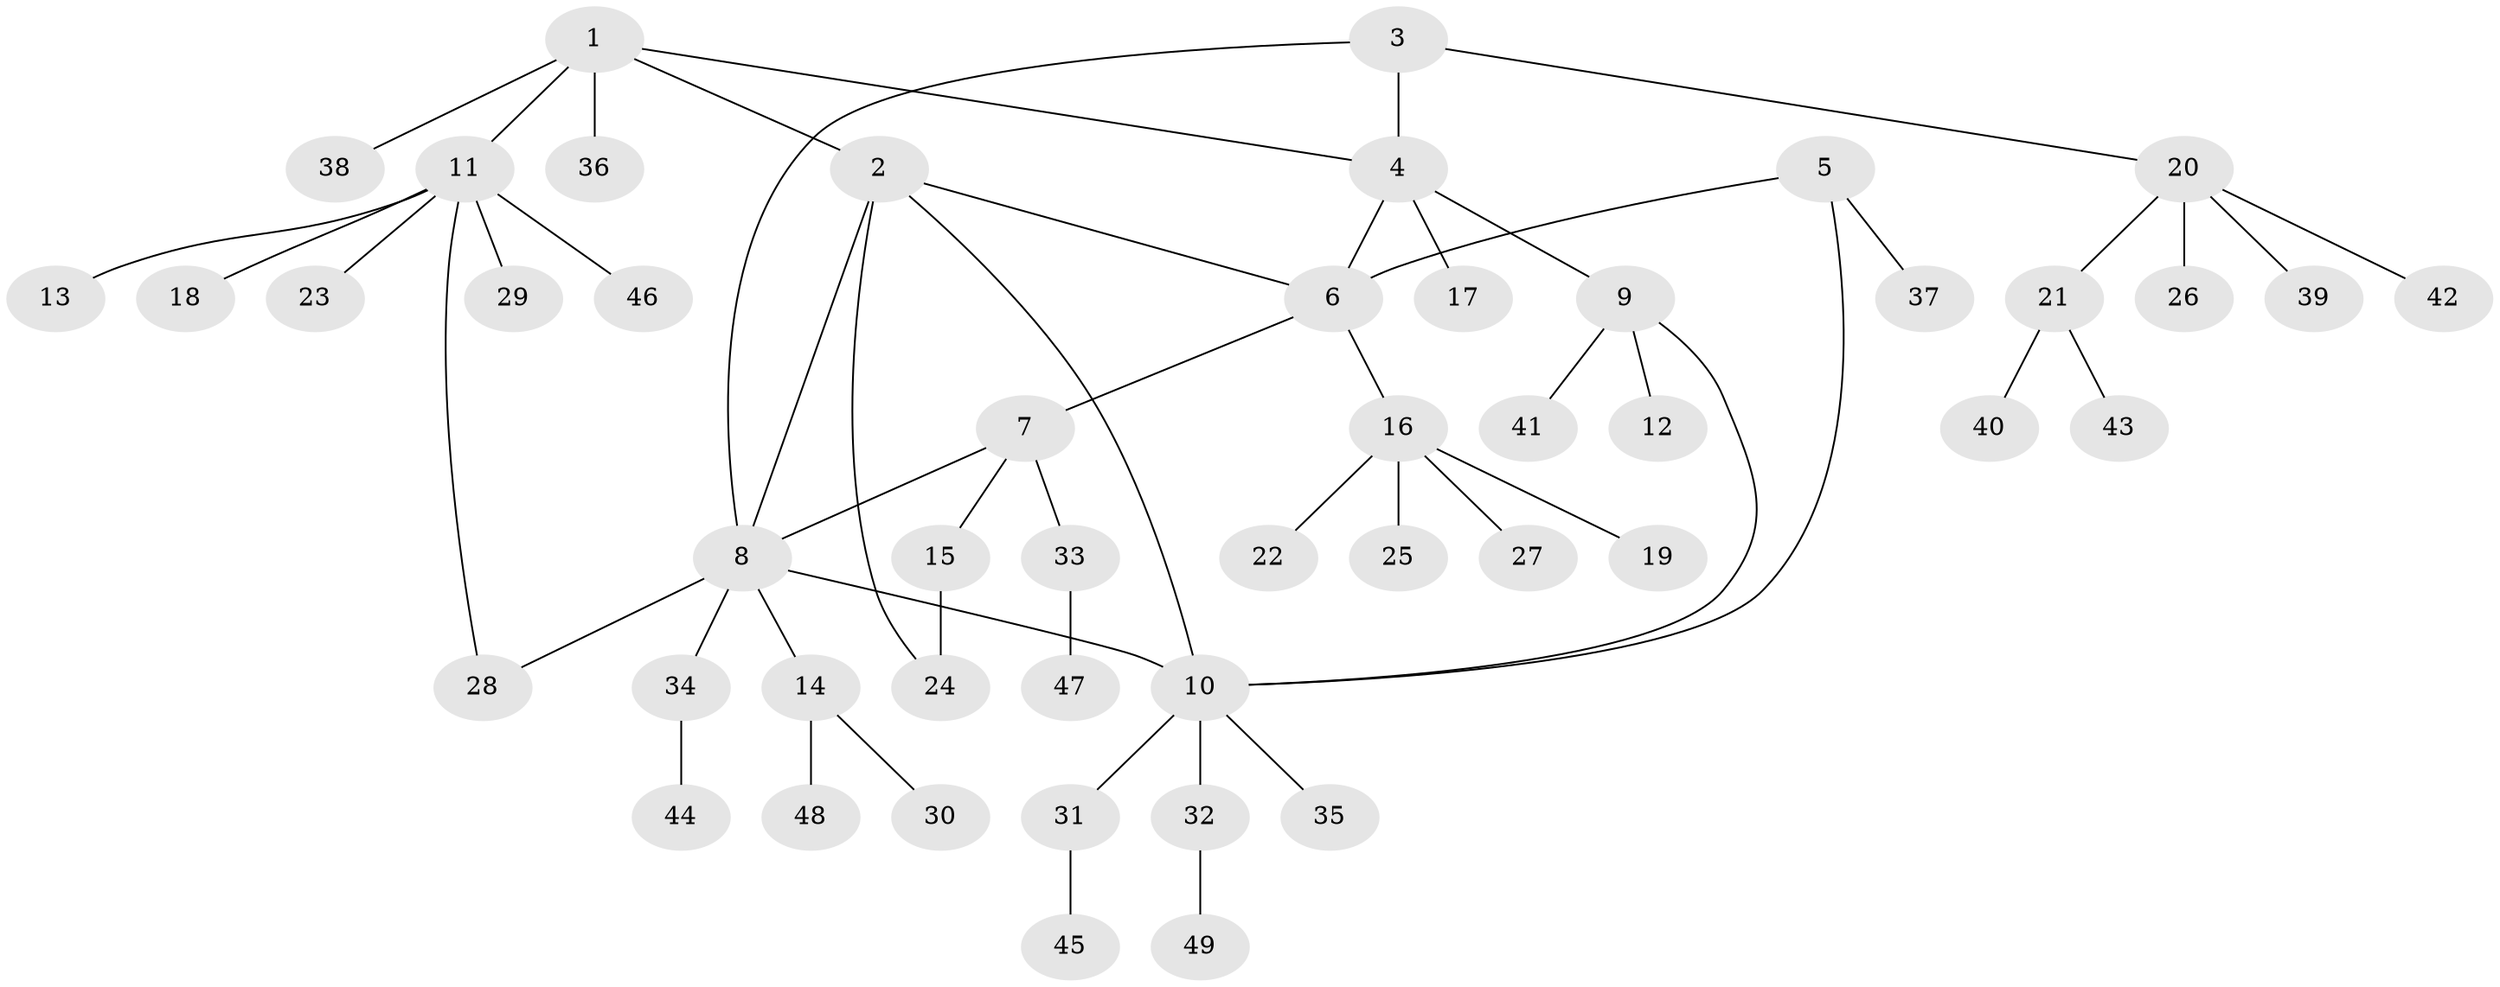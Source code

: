 // Generated by graph-tools (version 1.1) at 2025/02/03/09/25 03:02:45]
// undirected, 49 vertices, 56 edges
graph export_dot {
graph [start="1"]
  node [color=gray90,style=filled];
  1;
  2;
  3;
  4;
  5;
  6;
  7;
  8;
  9;
  10;
  11;
  12;
  13;
  14;
  15;
  16;
  17;
  18;
  19;
  20;
  21;
  22;
  23;
  24;
  25;
  26;
  27;
  28;
  29;
  30;
  31;
  32;
  33;
  34;
  35;
  36;
  37;
  38;
  39;
  40;
  41;
  42;
  43;
  44;
  45;
  46;
  47;
  48;
  49;
  1 -- 2;
  1 -- 4;
  1 -- 11;
  1 -- 36;
  1 -- 38;
  2 -- 6;
  2 -- 8;
  2 -- 10;
  2 -- 24;
  3 -- 4;
  3 -- 8;
  3 -- 20;
  4 -- 6;
  4 -- 9;
  4 -- 17;
  5 -- 6;
  5 -- 10;
  5 -- 37;
  6 -- 7;
  6 -- 16;
  7 -- 8;
  7 -- 15;
  7 -- 33;
  8 -- 10;
  8 -- 14;
  8 -- 28;
  8 -- 34;
  9 -- 10;
  9 -- 12;
  9 -- 41;
  10 -- 31;
  10 -- 32;
  10 -- 35;
  11 -- 13;
  11 -- 18;
  11 -- 23;
  11 -- 28;
  11 -- 29;
  11 -- 46;
  14 -- 30;
  14 -- 48;
  15 -- 24;
  16 -- 19;
  16 -- 22;
  16 -- 25;
  16 -- 27;
  20 -- 21;
  20 -- 26;
  20 -- 39;
  20 -- 42;
  21 -- 40;
  21 -- 43;
  31 -- 45;
  32 -- 49;
  33 -- 47;
  34 -- 44;
}
